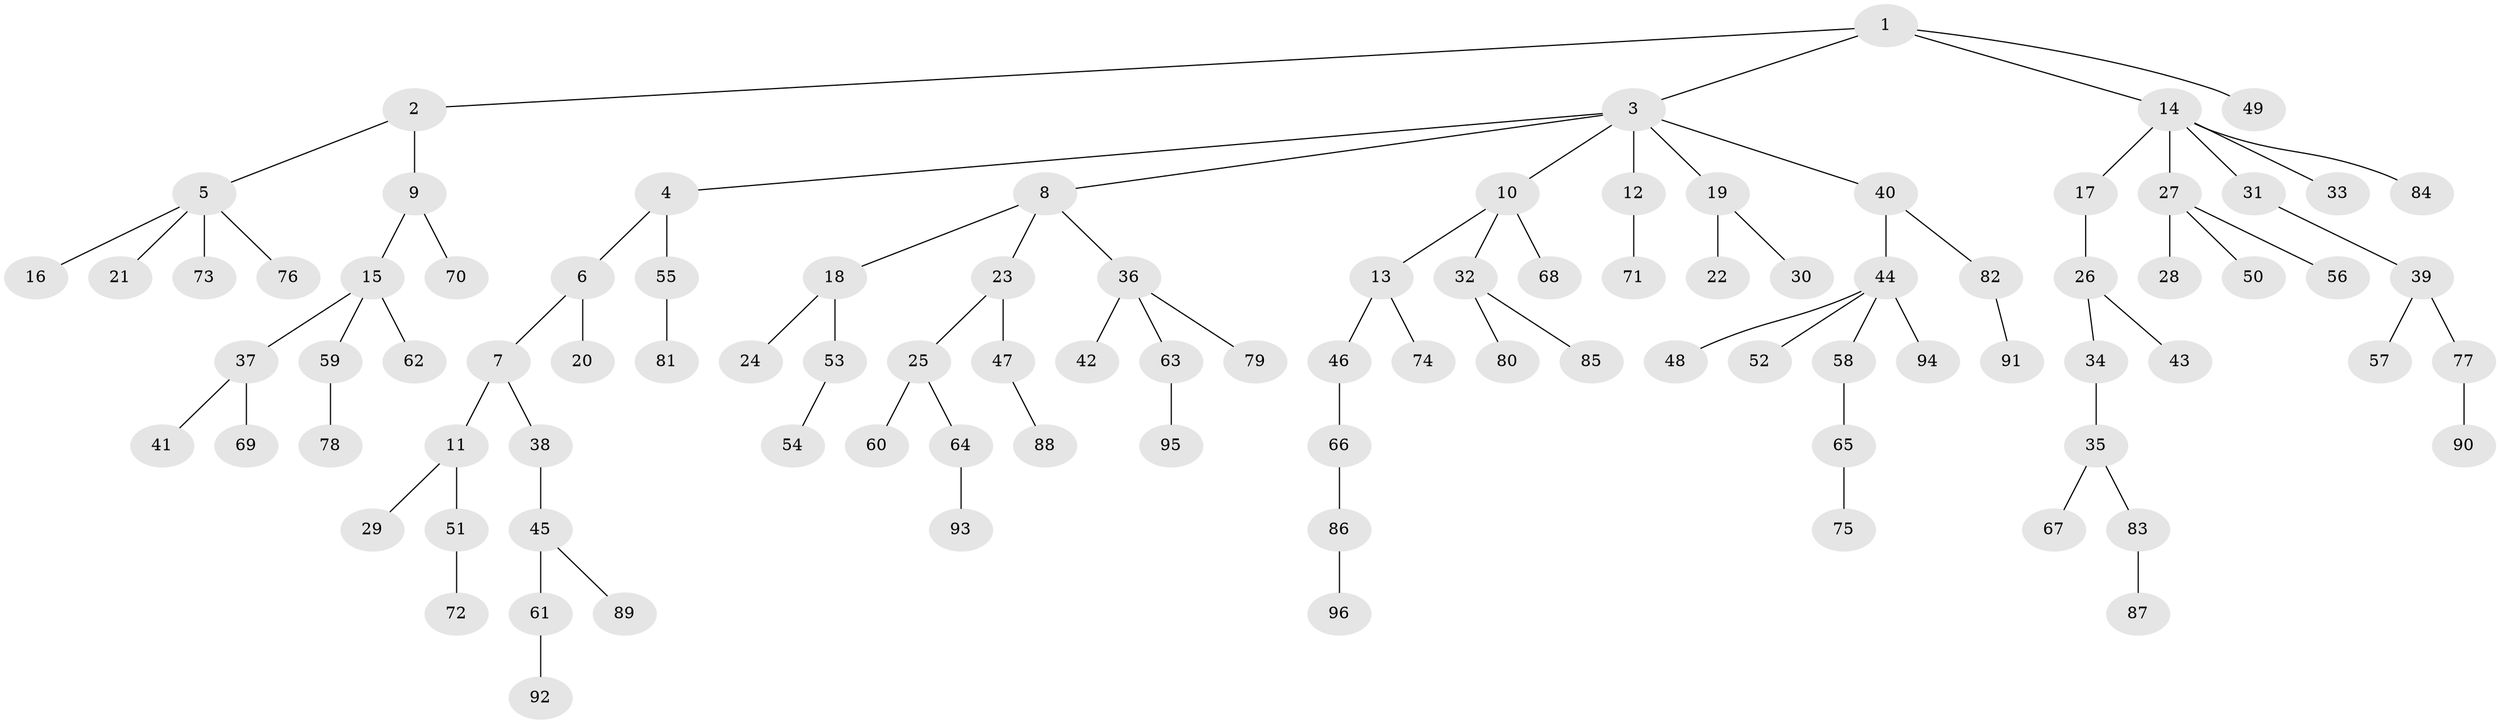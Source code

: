 // coarse degree distribution, {3: 0.18181818181818182, 4: 0.045454545454545456, 7: 0.015151515151515152, 2: 0.12121212121212122, 5: 0.045454545454545456, 6: 0.015151515151515152, 1: 0.5757575757575758}
// Generated by graph-tools (version 1.1) at 2025/42/03/06/25 10:42:03]
// undirected, 96 vertices, 95 edges
graph export_dot {
graph [start="1"]
  node [color=gray90,style=filled];
  1;
  2;
  3;
  4;
  5;
  6;
  7;
  8;
  9;
  10;
  11;
  12;
  13;
  14;
  15;
  16;
  17;
  18;
  19;
  20;
  21;
  22;
  23;
  24;
  25;
  26;
  27;
  28;
  29;
  30;
  31;
  32;
  33;
  34;
  35;
  36;
  37;
  38;
  39;
  40;
  41;
  42;
  43;
  44;
  45;
  46;
  47;
  48;
  49;
  50;
  51;
  52;
  53;
  54;
  55;
  56;
  57;
  58;
  59;
  60;
  61;
  62;
  63;
  64;
  65;
  66;
  67;
  68;
  69;
  70;
  71;
  72;
  73;
  74;
  75;
  76;
  77;
  78;
  79;
  80;
  81;
  82;
  83;
  84;
  85;
  86;
  87;
  88;
  89;
  90;
  91;
  92;
  93;
  94;
  95;
  96;
  1 -- 2;
  1 -- 3;
  1 -- 14;
  1 -- 49;
  2 -- 5;
  2 -- 9;
  3 -- 4;
  3 -- 8;
  3 -- 10;
  3 -- 12;
  3 -- 19;
  3 -- 40;
  4 -- 6;
  4 -- 55;
  5 -- 16;
  5 -- 21;
  5 -- 73;
  5 -- 76;
  6 -- 7;
  6 -- 20;
  7 -- 11;
  7 -- 38;
  8 -- 18;
  8 -- 23;
  8 -- 36;
  9 -- 15;
  9 -- 70;
  10 -- 13;
  10 -- 32;
  10 -- 68;
  11 -- 29;
  11 -- 51;
  12 -- 71;
  13 -- 46;
  13 -- 74;
  14 -- 17;
  14 -- 27;
  14 -- 31;
  14 -- 33;
  14 -- 84;
  15 -- 37;
  15 -- 59;
  15 -- 62;
  17 -- 26;
  18 -- 24;
  18 -- 53;
  19 -- 22;
  19 -- 30;
  23 -- 25;
  23 -- 47;
  25 -- 60;
  25 -- 64;
  26 -- 34;
  26 -- 43;
  27 -- 28;
  27 -- 50;
  27 -- 56;
  31 -- 39;
  32 -- 80;
  32 -- 85;
  34 -- 35;
  35 -- 67;
  35 -- 83;
  36 -- 42;
  36 -- 63;
  36 -- 79;
  37 -- 41;
  37 -- 69;
  38 -- 45;
  39 -- 57;
  39 -- 77;
  40 -- 44;
  40 -- 82;
  44 -- 48;
  44 -- 52;
  44 -- 58;
  44 -- 94;
  45 -- 61;
  45 -- 89;
  46 -- 66;
  47 -- 88;
  51 -- 72;
  53 -- 54;
  55 -- 81;
  58 -- 65;
  59 -- 78;
  61 -- 92;
  63 -- 95;
  64 -- 93;
  65 -- 75;
  66 -- 86;
  77 -- 90;
  82 -- 91;
  83 -- 87;
  86 -- 96;
}
